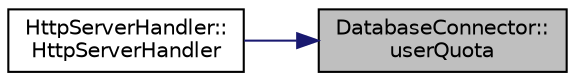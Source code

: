 digraph "DatabaseConnector::userQuota"
{
 // LATEX_PDF_SIZE
  edge [fontname="Helvetica",fontsize="10",labelfontname="Helvetica",labelfontsize="10"];
  node [fontname="Helvetica",fontsize="10",shape=record];
  rankdir="RL";
  Node1 [label="DatabaseConnector::\luserQuota",height=0.2,width=0.4,color="black", fillcolor="grey75", style="filled", fontcolor="black",tooltip="Проверка, сколько осталось квоты у пользователя."];
  Node1 -> Node2 [dir="back",color="midnightblue",fontsize="10",style="solid"];
  Node2 [label="HttpServerHandler::\lHttpServerHandler",height=0.2,width=0.4,color="black", fillcolor="white", style="filled",URL="$classHttpServerHandler.html#af01e990d56cdeb156ec54d997dc6051e",tooltip=" "];
}
